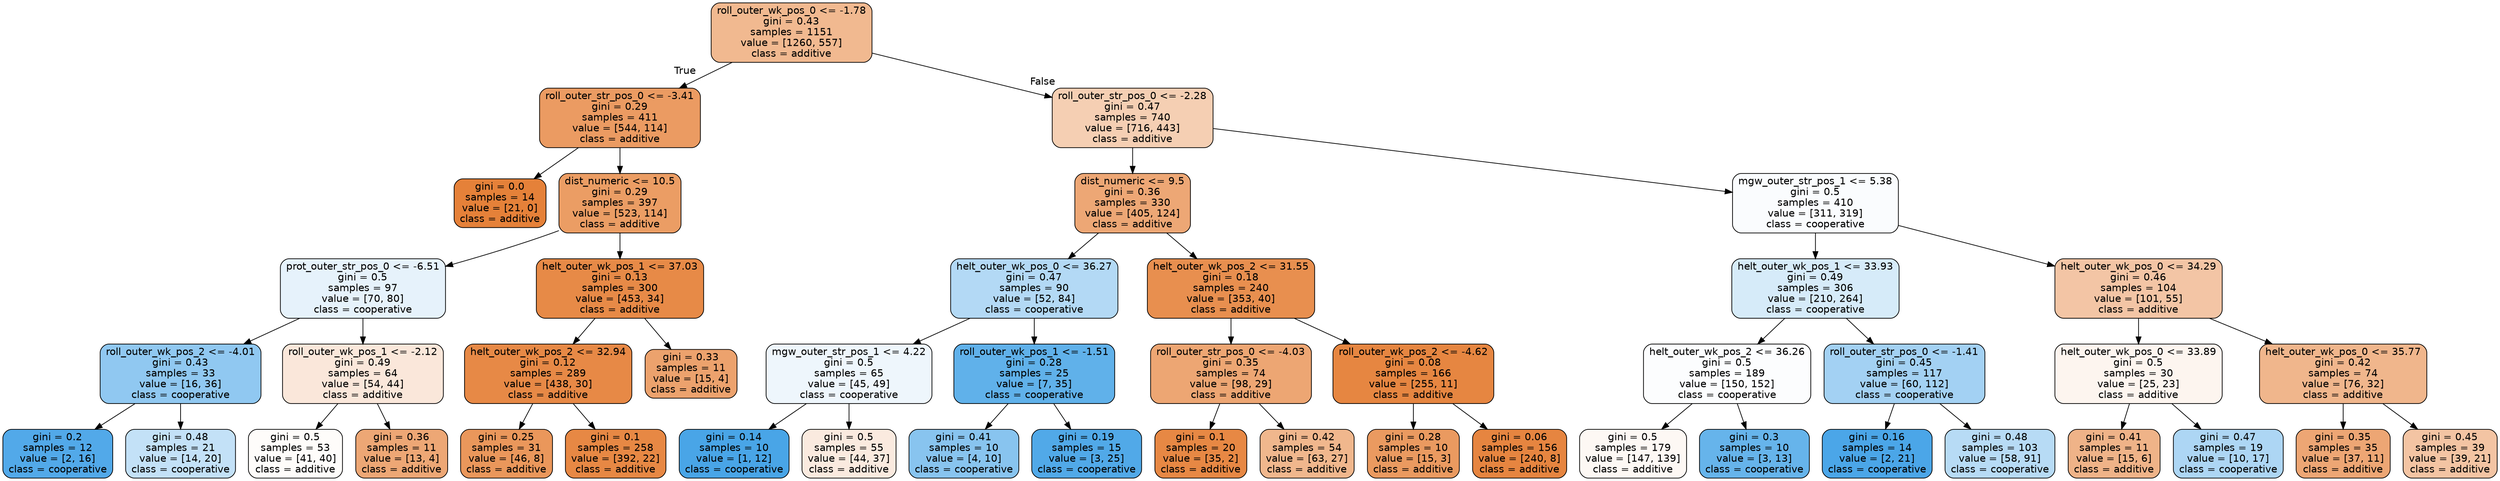 digraph Tree {
node [shape=box, style="filled, rounded", color="black", fontname=helvetica] ;
edge [fontname=helvetica] ;
0 [label="roll_outer_wk_pos_0 <= -1.78\ngini = 0.43\nsamples = 1151\nvalue = [1260, 557]\nclass = additive", fillcolor="#e581398e"] ;
1 [label="roll_outer_str_pos_0 <= -3.41\ngini = 0.29\nsamples = 411\nvalue = [544, 114]\nclass = additive", fillcolor="#e58139ca"] ;
0 -> 1 [labeldistance=2.5, labelangle=45, headlabel="True"] ;
2 [label="gini = 0.0\nsamples = 14\nvalue = [21, 0]\nclass = additive", fillcolor="#e58139ff"] ;
1 -> 2 ;
3 [label="dist_numeric <= 10.5\ngini = 0.29\nsamples = 397\nvalue = [523, 114]\nclass = additive", fillcolor="#e58139c7"] ;
1 -> 3 ;
4 [label="prot_outer_str_pos_0 <= -6.51\ngini = 0.5\nsamples = 97\nvalue = [70, 80]\nclass = cooperative", fillcolor="#399de520"] ;
3 -> 4 ;
5 [label="roll_outer_wk_pos_2 <= -4.01\ngini = 0.43\nsamples = 33\nvalue = [16, 36]\nclass = cooperative", fillcolor="#399de58e"] ;
4 -> 5 ;
6 [label="gini = 0.2\nsamples = 12\nvalue = [2, 16]\nclass = cooperative", fillcolor="#399de5df"] ;
5 -> 6 ;
7 [label="gini = 0.48\nsamples = 21\nvalue = [14, 20]\nclass = cooperative", fillcolor="#399de54d"] ;
5 -> 7 ;
8 [label="roll_outer_wk_pos_1 <= -2.12\ngini = 0.49\nsamples = 64\nvalue = [54, 44]\nclass = additive", fillcolor="#e581392f"] ;
4 -> 8 ;
9 [label="gini = 0.5\nsamples = 53\nvalue = [41, 40]\nclass = additive", fillcolor="#e5813906"] ;
8 -> 9 ;
10 [label="gini = 0.36\nsamples = 11\nvalue = [13, 4]\nclass = additive", fillcolor="#e58139b1"] ;
8 -> 10 ;
11 [label="helt_outer_wk_pos_1 <= 37.03\ngini = 0.13\nsamples = 300\nvalue = [453, 34]\nclass = additive", fillcolor="#e58139ec"] ;
3 -> 11 ;
12 [label="helt_outer_wk_pos_2 <= 32.94\ngini = 0.12\nsamples = 289\nvalue = [438, 30]\nclass = additive", fillcolor="#e58139ee"] ;
11 -> 12 ;
13 [label="gini = 0.25\nsamples = 31\nvalue = [46, 8]\nclass = additive", fillcolor="#e58139d3"] ;
12 -> 13 ;
14 [label="gini = 0.1\nsamples = 258\nvalue = [392, 22]\nclass = additive", fillcolor="#e58139f1"] ;
12 -> 14 ;
15 [label="gini = 0.33\nsamples = 11\nvalue = [15, 4]\nclass = additive", fillcolor="#e58139bb"] ;
11 -> 15 ;
16 [label="roll_outer_str_pos_0 <= -2.28\ngini = 0.47\nsamples = 740\nvalue = [716, 443]\nclass = additive", fillcolor="#e5813961"] ;
0 -> 16 [labeldistance=2.5, labelangle=-45, headlabel="False"] ;
17 [label="dist_numeric <= 9.5\ngini = 0.36\nsamples = 330\nvalue = [405, 124]\nclass = additive", fillcolor="#e58139b1"] ;
16 -> 17 ;
18 [label="helt_outer_wk_pos_0 <= 36.27\ngini = 0.47\nsamples = 90\nvalue = [52, 84]\nclass = cooperative", fillcolor="#399de561"] ;
17 -> 18 ;
19 [label="mgw_outer_str_pos_1 <= 4.22\ngini = 0.5\nsamples = 65\nvalue = [45, 49]\nclass = cooperative", fillcolor="#399de515"] ;
18 -> 19 ;
20 [label="gini = 0.14\nsamples = 10\nvalue = [1, 12]\nclass = cooperative", fillcolor="#399de5ea"] ;
19 -> 20 ;
21 [label="gini = 0.5\nsamples = 55\nvalue = [44, 37]\nclass = additive", fillcolor="#e5813929"] ;
19 -> 21 ;
22 [label="roll_outer_wk_pos_1 <= -1.51\ngini = 0.28\nsamples = 25\nvalue = [7, 35]\nclass = cooperative", fillcolor="#399de5cc"] ;
18 -> 22 ;
23 [label="gini = 0.41\nsamples = 10\nvalue = [4, 10]\nclass = cooperative", fillcolor="#399de599"] ;
22 -> 23 ;
24 [label="gini = 0.19\nsamples = 15\nvalue = [3, 25]\nclass = cooperative", fillcolor="#399de5e0"] ;
22 -> 24 ;
25 [label="helt_outer_wk_pos_2 <= 31.55\ngini = 0.18\nsamples = 240\nvalue = [353, 40]\nclass = additive", fillcolor="#e58139e2"] ;
17 -> 25 ;
26 [label="roll_outer_str_pos_0 <= -4.03\ngini = 0.35\nsamples = 74\nvalue = [98, 29]\nclass = additive", fillcolor="#e58139b4"] ;
25 -> 26 ;
27 [label="gini = 0.1\nsamples = 20\nvalue = [35, 2]\nclass = additive", fillcolor="#e58139f0"] ;
26 -> 27 ;
28 [label="gini = 0.42\nsamples = 54\nvalue = [63, 27]\nclass = additive", fillcolor="#e5813992"] ;
26 -> 28 ;
29 [label="roll_outer_wk_pos_2 <= -4.62\ngini = 0.08\nsamples = 166\nvalue = [255, 11]\nclass = additive", fillcolor="#e58139f4"] ;
25 -> 29 ;
30 [label="gini = 0.28\nsamples = 10\nvalue = [15, 3]\nclass = additive", fillcolor="#e58139cc"] ;
29 -> 30 ;
31 [label="gini = 0.06\nsamples = 156\nvalue = [240, 8]\nclass = additive", fillcolor="#e58139f6"] ;
29 -> 31 ;
32 [label="mgw_outer_str_pos_1 <= 5.38\ngini = 0.5\nsamples = 410\nvalue = [311, 319]\nclass = cooperative", fillcolor="#399de506"] ;
16 -> 32 ;
33 [label="helt_outer_wk_pos_1 <= 33.93\ngini = 0.49\nsamples = 306\nvalue = [210, 264]\nclass = cooperative", fillcolor="#399de534"] ;
32 -> 33 ;
34 [label="helt_outer_wk_pos_2 <= 36.26\ngini = 0.5\nsamples = 189\nvalue = [150, 152]\nclass = cooperative", fillcolor="#399de503"] ;
33 -> 34 ;
35 [label="gini = 0.5\nsamples = 179\nvalue = [147, 139]\nclass = additive", fillcolor="#e581390e"] ;
34 -> 35 ;
36 [label="gini = 0.3\nsamples = 10\nvalue = [3, 13]\nclass = cooperative", fillcolor="#399de5c4"] ;
34 -> 36 ;
37 [label="roll_outer_str_pos_0 <= -1.41\ngini = 0.45\nsamples = 117\nvalue = [60, 112]\nclass = cooperative", fillcolor="#399de576"] ;
33 -> 37 ;
38 [label="gini = 0.16\nsamples = 14\nvalue = [2, 21]\nclass = cooperative", fillcolor="#399de5e7"] ;
37 -> 38 ;
39 [label="gini = 0.48\nsamples = 103\nvalue = [58, 91]\nclass = cooperative", fillcolor="#399de55c"] ;
37 -> 39 ;
40 [label="helt_outer_wk_pos_0 <= 34.29\ngini = 0.46\nsamples = 104\nvalue = [101, 55]\nclass = additive", fillcolor="#e5813974"] ;
32 -> 40 ;
41 [label="helt_outer_wk_pos_0 <= 33.89\ngini = 0.5\nsamples = 30\nvalue = [25, 23]\nclass = additive", fillcolor="#e5813914"] ;
40 -> 41 ;
42 [label="gini = 0.41\nsamples = 11\nvalue = [15, 6]\nclass = additive", fillcolor="#e5813999"] ;
41 -> 42 ;
43 [label="gini = 0.47\nsamples = 19\nvalue = [10, 17]\nclass = cooperative", fillcolor="#399de569"] ;
41 -> 43 ;
44 [label="helt_outer_wk_pos_0 <= 35.77\ngini = 0.42\nsamples = 74\nvalue = [76, 32]\nclass = additive", fillcolor="#e5813994"] ;
40 -> 44 ;
45 [label="gini = 0.35\nsamples = 35\nvalue = [37, 11]\nclass = additive", fillcolor="#e58139b3"] ;
44 -> 45 ;
46 [label="gini = 0.45\nsamples = 39\nvalue = [39, 21]\nclass = additive", fillcolor="#e5813976"] ;
44 -> 46 ;
}